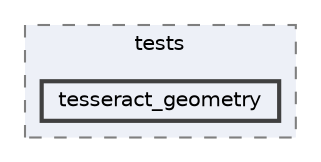 digraph "tesseract_python/tests/tesseract_geometry"
{
 // LATEX_PDF_SIZE
  bgcolor="transparent";
  edge [fontname=Helvetica,fontsize=10,labelfontname=Helvetica,labelfontsize=10];
  node [fontname=Helvetica,fontsize=10,shape=box,height=0.2,width=0.4];
  compound=true
  subgraph clusterdir_81f787f970d050b4e03c03290d30d513 {
    graph [ bgcolor="#edf0f7", pencolor="grey50", label="tests", fontname=Helvetica,fontsize=10 style="filled,dashed", URL="dir_81f787f970d050b4e03c03290d30d513.html",tooltip=""]
  dir_1694c37dad5ce286b21138ebd62e81a9 [label="tesseract_geometry", fillcolor="#edf0f7", color="grey25", style="filled,bold", URL="dir_1694c37dad5ce286b21138ebd62e81a9.html",tooltip=""];
  }
}

